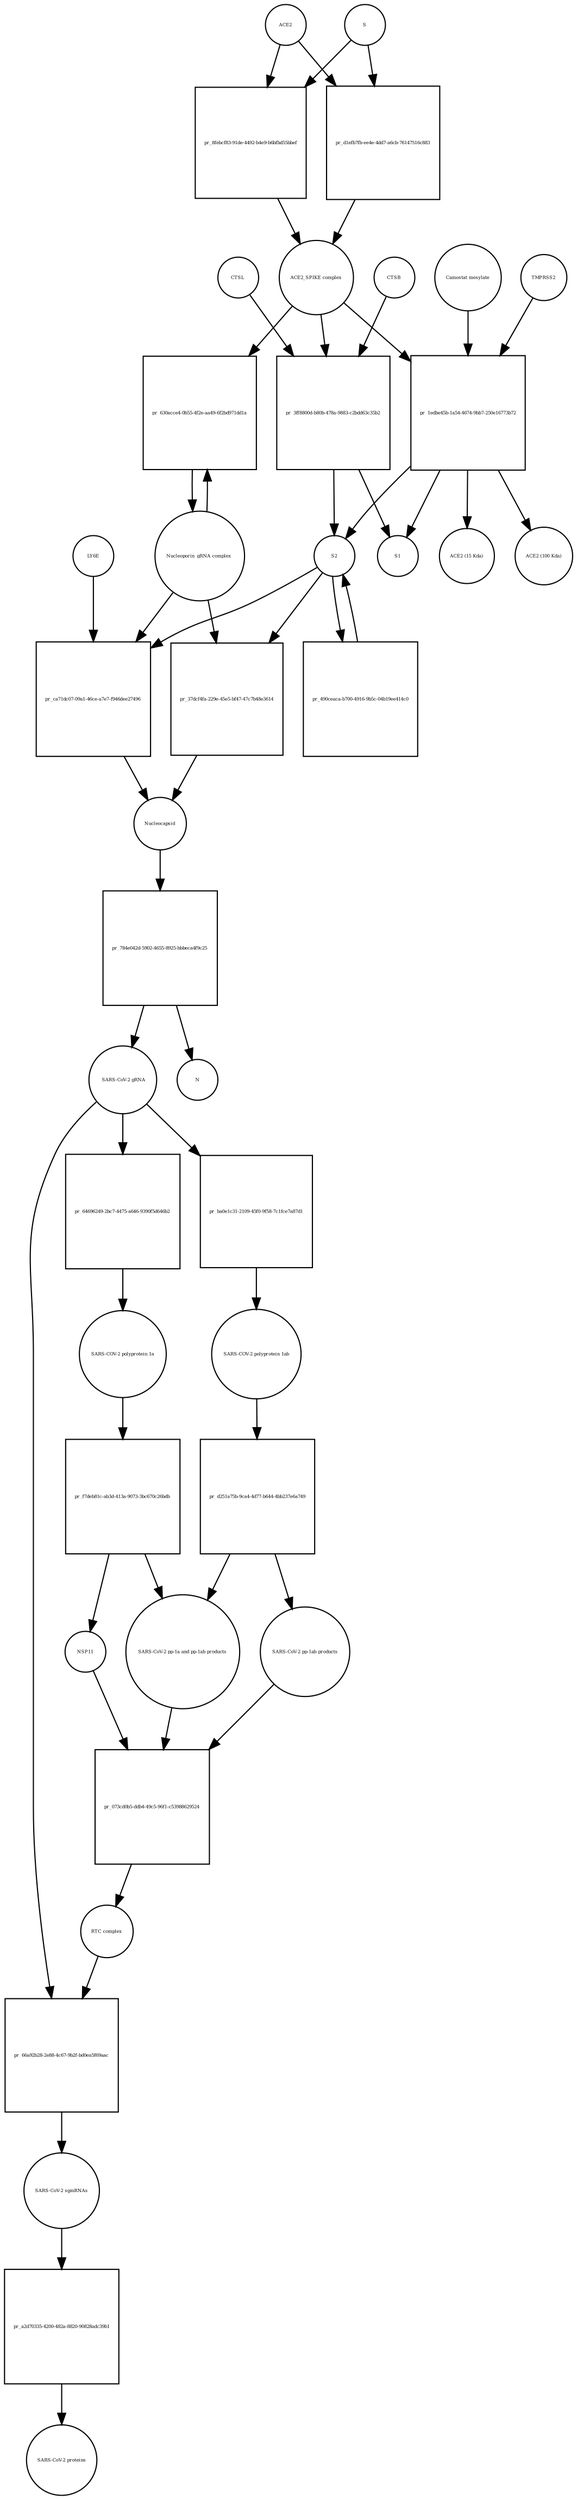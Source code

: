 strict digraph  {
ACE2 [annotation="", bipartite=0, cls=macromolecule, fontsize=4, label=ACE2, shape=circle];
"pr_8febcf83-91de-4492-b4e9-b6bfbd55bbef" [annotation="", bipartite=1, cls=process, fontsize=4, label="pr_8febcf83-91de-4492-b4e9-b6bfbd55bbef", shape=square];
"ACE2_SPIKE complex" [annotation="", bipartite=0, cls=complex, fontsize=4, label="ACE2_SPIKE complex", shape=circle];
S [annotation="", bipartite=0, cls="macromolecule multimer", fontsize=4, label=S, shape=circle];
"Nucleoporin_gRNA complex " [annotation="", bipartite=0, cls=complex, fontsize=4, label="Nucleoporin_gRNA complex ", shape=circle];
"pr_630acce4-0b55-4f2e-aa49-6f2bd971dd1a" [annotation="", bipartite=1, cls=process, fontsize=4, label="pr_630acce4-0b55-4f2e-aa49-6f2bd971dd1a", shape=square];
"pr_3ff8800d-b80b-478a-9883-c2bdd63c35b2" [annotation="", bipartite=1, cls=process, fontsize=4, label="pr_3ff8800d-b80b-478a-9883-c2bdd63c35b2", shape=square];
S2 [annotation="", bipartite=0, cls=macromolecule, fontsize=4, label=S2, shape=circle];
CTSB [annotation="", bipartite=0, cls=macromolecule, fontsize=4, label=CTSB, shape=circle];
CTSL [annotation="", bipartite=0, cls=macromolecule, fontsize=4, label=CTSL, shape=circle];
S1 [annotation="", bipartite=0, cls=macromolecule, fontsize=4, label=S1, shape=circle];
"pr_1edbe45b-1a54-4674-9bb7-250e16773b72" [annotation="", bipartite=1, cls=process, fontsize=4, label="pr_1edbe45b-1a54-4674-9bb7-250e16773b72", shape=square];
TMPRSS2 [annotation="", bipartite=0, cls=macromolecule, fontsize=4, label=TMPRSS2, shape=circle];
"Camostat mesylate" [annotation="urn_miriam_pubchem.compound_2536", bipartite=0, cls="simple chemical", fontsize=4, label="Camostat mesylate", shape=circle];
"ACE2 (15 Kda)" [annotation="", bipartite=0, cls=macromolecule, fontsize=4, label="ACE2 (15 Kda)", shape=circle];
"ACE2 (100 Kda)" [annotation="", bipartite=0, cls=macromolecule, fontsize=4, label="ACE2 (100 Kda)", shape=circle];
"pr_d1efb7fb-ee4e-4dd7-a6cb-76147516c883" [annotation="", bipartite=1, cls=process, fontsize=4, label="pr_d1efb7fb-ee4e-4dd7-a6cb-76147516c883", shape=square];
"pr_ca71dc07-09a1-46ce-a7e7-f946dee27496" [annotation="", bipartite=1, cls=process, fontsize=4, label="pr_ca71dc07-09a1-46ce-a7e7-f946dee27496", shape=square];
Nucleocapsid [annotation="", bipartite=0, cls=complex, fontsize=4, label=Nucleocapsid, shape=circle];
LY6E [annotation="", bipartite=0, cls=macromolecule, fontsize=4, label=LY6E, shape=circle];
"pr_490ceaca-b700-4916-9b5c-04b19ee414c0" [annotation="", bipartite=1, cls=process, fontsize=4, label="pr_490ceaca-b700-4916-9b5c-04b19ee414c0", shape=square];
"pr_37dcf4fa-229e-45e5-bf47-47c7b48e3614" [annotation="", bipartite=1, cls=process, fontsize=4, label="pr_37dcf4fa-229e-45e5-bf47-47c7b48e3614", shape=square];
" SARS-CoV-2 gRNA" [annotation="", bipartite=0, cls="nucleic acid feature", fontsize=4, label=" SARS-CoV-2 gRNA", shape=circle];
"pr_ba0e1c31-2109-45f0-9f58-7c1fce7a87d1" [annotation="", bipartite=1, cls=process, fontsize=4, label="pr_ba0e1c31-2109-45f0-9f58-7c1fce7a87d1", shape=square];
"SARS-COV-2 polyprotein 1ab" [annotation="", bipartite=0, cls=macromolecule, fontsize=4, label="SARS-COV-2 polyprotein 1ab", shape=circle];
"pr_784e042d-5902-4655-8925-bbbeca4f9c25" [annotation="", bipartite=1, cls=process, fontsize=4, label="pr_784e042d-5902-4655-8925-bbbeca4f9c25", shape=square];
N [annotation="", bipartite=0, cls=macromolecule, fontsize=4, label=N, shape=circle];
"pr_66a92b28-2e88-4c67-9b2f-bd0ea5f69aac" [annotation="", bipartite=1, cls=process, fontsize=4, label="pr_66a92b28-2e88-4c67-9b2f-bd0ea5f69aac", shape=square];
"SARS-CoV-2 sgmRNAs" [annotation="", bipartite=0, cls=complex, fontsize=4, label="SARS-CoV-2 sgmRNAs", shape=circle];
"RTC complex" [annotation="", bipartite=0, cls=complex, fontsize=4, label="RTC complex", shape=circle];
"pr_a2d70335-4200-482a-8820-90828adc39b1" [annotation="", bipartite=1, cls=process, fontsize=4, label="pr_a2d70335-4200-482a-8820-90828adc39b1", shape=square];
"SARS-CoV-2 proteins" [annotation="", bipartite=0, cls=complex, fontsize=4, label="SARS-CoV-2 proteins", shape=circle];
"pr_d251a75b-9ca4-4d77-b644-4bb237e6a749" [annotation="", bipartite=1, cls=process, fontsize=4, label="pr_d251a75b-9ca4-4d77-b644-4bb237e6a749", shape=square];
"SARS-CoV-2 pp-1ab products" [annotation="", bipartite=0, cls=complex, fontsize=4, label="SARS-CoV-2 pp-1ab products", shape=circle];
"SARS-CoV-2 pp-1a and pp-1ab products" [annotation="", bipartite=0, cls=complex, fontsize=4, label="SARS-CoV-2 pp-1a and pp-1ab products", shape=circle];
"pr_073cd0b5-ddb4-49c5-96f1-c53988629524" [annotation="", bipartite=1, cls=process, fontsize=4, label="pr_073cd0b5-ddb4-49c5-96f1-c53988629524", shape=square];
NSP11 [annotation="", bipartite=0, cls=macromolecule, fontsize=4, label=NSP11, shape=circle];
"SARS-COV-2 polyprotein 1a" [annotation="", bipartite=0, cls=macromolecule, fontsize=4, label="SARS-COV-2 polyprotein 1a", shape=circle];
"pr_f7deb81c-ab3d-413a-9073-3bc670c26bdb" [annotation="", bipartite=1, cls=process, fontsize=4, label="pr_f7deb81c-ab3d-413a-9073-3bc670c26bdb", shape=square];
"pr_64696249-2bc7-4475-a646-9390f5d646b2" [annotation="", bipartite=1, cls=process, fontsize=4, label="pr_64696249-2bc7-4475-a646-9390f5d646b2", shape=square];
ACE2 -> "pr_8febcf83-91de-4492-b4e9-b6bfbd55bbef"  [annotation="", interaction_type=consumption];
ACE2 -> "pr_d1efb7fb-ee4e-4dd7-a6cb-76147516c883"  [annotation="", interaction_type=consumption];
"pr_8febcf83-91de-4492-b4e9-b6bfbd55bbef" -> "ACE2_SPIKE complex"  [annotation="", interaction_type=production];
"ACE2_SPIKE complex" -> "pr_630acce4-0b55-4f2e-aa49-6f2bd971dd1a"  [annotation="urn_miriam_pubmed_32142651|urn_miriam_pubmed_32094589", interaction_type=stimulation];
"ACE2_SPIKE complex" -> "pr_3ff8800d-b80b-478a-9883-c2bdd63c35b2"  [annotation="", interaction_type=consumption];
"ACE2_SPIKE complex" -> "pr_1edbe45b-1a54-4674-9bb7-250e16773b72"  [annotation="", interaction_type=consumption];
S -> "pr_8febcf83-91de-4492-b4e9-b6bfbd55bbef"  [annotation="", interaction_type=consumption];
S -> "pr_d1efb7fb-ee4e-4dd7-a6cb-76147516c883"  [annotation="", interaction_type=consumption];
"Nucleoporin_gRNA complex " -> "pr_630acce4-0b55-4f2e-aa49-6f2bd971dd1a"  [annotation="", interaction_type=consumption];
"Nucleoporin_gRNA complex " -> "pr_ca71dc07-09a1-46ce-a7e7-f946dee27496"  [annotation="", interaction_type=consumption];
"Nucleoporin_gRNA complex " -> "pr_37dcf4fa-229e-45e5-bf47-47c7b48e3614"  [annotation="", interaction_type=consumption];
"pr_630acce4-0b55-4f2e-aa49-6f2bd971dd1a" -> "Nucleoporin_gRNA complex "  [annotation="", interaction_type=production];
"pr_3ff8800d-b80b-478a-9883-c2bdd63c35b2" -> S2  [annotation="", interaction_type=production];
"pr_3ff8800d-b80b-478a-9883-c2bdd63c35b2" -> S1  [annotation="", interaction_type=production];
S2 -> "pr_ca71dc07-09a1-46ce-a7e7-f946dee27496"  [annotation="urn_miriam_doi_10.1101%2F2020.03.05.979260|urn_miriam_doi_10.1101%2F2020.04.02.021469", interaction_type=stimulation];
S2 -> "pr_490ceaca-b700-4916-9b5c-04b19ee414c0"  [annotation="", interaction_type=consumption];
S2 -> "pr_37dcf4fa-229e-45e5-bf47-47c7b48e3614"  [annotation="", interaction_type=stimulation];
CTSB -> "pr_3ff8800d-b80b-478a-9883-c2bdd63c35b2"  [annotation=urn_miriam_pubmed_32142651, interaction_type=catalysis];
CTSL -> "pr_3ff8800d-b80b-478a-9883-c2bdd63c35b2"  [annotation=urn_miriam_pubmed_32142651, interaction_type=catalysis];
"pr_1edbe45b-1a54-4674-9bb7-250e16773b72" -> S2  [annotation="", interaction_type=production];
"pr_1edbe45b-1a54-4674-9bb7-250e16773b72" -> S1  [annotation="", interaction_type=production];
"pr_1edbe45b-1a54-4674-9bb7-250e16773b72" -> "ACE2 (15 Kda)"  [annotation="", interaction_type=production];
"pr_1edbe45b-1a54-4674-9bb7-250e16773b72" -> "ACE2 (100 Kda)"  [annotation="", interaction_type=production];
TMPRSS2 -> "pr_1edbe45b-1a54-4674-9bb7-250e16773b72"  [annotation="urn_miriam_pubmed_32142651|urn_miriam_pubmed_32094589|urn_miriam_pubmed_24227843", interaction_type=catalysis];
"Camostat mesylate" -> "pr_1edbe45b-1a54-4674-9bb7-250e16773b72"  [annotation="urn_miriam_pubmed_32142651|urn_miriam_pubmed_32094589|urn_miriam_pubmed_24227843", interaction_type=inhibition];
"pr_d1efb7fb-ee4e-4dd7-a6cb-76147516c883" -> "ACE2_SPIKE complex"  [annotation="", interaction_type=production];
"pr_ca71dc07-09a1-46ce-a7e7-f946dee27496" -> Nucleocapsid  [annotation="", interaction_type=production];
Nucleocapsid -> "pr_784e042d-5902-4655-8925-bbbeca4f9c25"  [annotation="", interaction_type=consumption];
LY6E -> "pr_ca71dc07-09a1-46ce-a7e7-f946dee27496"  [annotation="urn_miriam_doi_10.1101%2F2020.03.05.979260|urn_miriam_doi_10.1101%2F2020.04.02.021469", interaction_type=inhibition];
"pr_490ceaca-b700-4916-9b5c-04b19ee414c0" -> S2  [annotation="", interaction_type=production];
"pr_37dcf4fa-229e-45e5-bf47-47c7b48e3614" -> Nucleocapsid  [annotation="", interaction_type=production];
" SARS-CoV-2 gRNA" -> "pr_ba0e1c31-2109-45f0-9f58-7c1fce7a87d1"  [annotation="", interaction_type=consumption];
" SARS-CoV-2 gRNA" -> "pr_66a92b28-2e88-4c67-9b2f-bd0ea5f69aac"  [annotation="", interaction_type=consumption];
" SARS-CoV-2 gRNA" -> "pr_64696249-2bc7-4475-a646-9390f5d646b2"  [annotation="", interaction_type=consumption];
"pr_ba0e1c31-2109-45f0-9f58-7c1fce7a87d1" -> "SARS-COV-2 polyprotein 1ab"  [annotation="", interaction_type=production];
"SARS-COV-2 polyprotein 1ab" -> "pr_d251a75b-9ca4-4d77-b644-4bb237e6a749"  [annotation=urn_miriam_pubmed_31226023, interaction_type=catalysis];
"pr_784e042d-5902-4655-8925-bbbeca4f9c25" -> " SARS-CoV-2 gRNA"  [annotation="", interaction_type=production];
"pr_784e042d-5902-4655-8925-bbbeca4f9c25" -> N  [annotation="", interaction_type=production];
"pr_66a92b28-2e88-4c67-9b2f-bd0ea5f69aac" -> "SARS-CoV-2 sgmRNAs"  [annotation="", interaction_type=production];
"SARS-CoV-2 sgmRNAs" -> "pr_a2d70335-4200-482a-8820-90828adc39b1"  [annotation="", interaction_type=consumption];
"RTC complex" -> "pr_66a92b28-2e88-4c67-9b2f-bd0ea5f69aac"  [annotation=urn_miriam_pubmed_31226023, interaction_type="necessary stimulation"];
"pr_a2d70335-4200-482a-8820-90828adc39b1" -> "SARS-CoV-2 proteins"  [annotation="", interaction_type=production];
"pr_d251a75b-9ca4-4d77-b644-4bb237e6a749" -> "SARS-CoV-2 pp-1ab products"  [annotation="", interaction_type=production];
"pr_d251a75b-9ca4-4d77-b644-4bb237e6a749" -> "SARS-CoV-2 pp-1a and pp-1ab products"  [annotation="", interaction_type=production];
"SARS-CoV-2 pp-1ab products" -> "pr_073cd0b5-ddb4-49c5-96f1-c53988629524"  [annotation="", interaction_type=consumption];
"SARS-CoV-2 pp-1a and pp-1ab products" -> "pr_073cd0b5-ddb4-49c5-96f1-c53988629524"  [annotation="", interaction_type=consumption];
"pr_073cd0b5-ddb4-49c5-96f1-c53988629524" -> "RTC complex"  [annotation="", interaction_type=production];
NSP11 -> "pr_073cd0b5-ddb4-49c5-96f1-c53988629524"  [annotation="", interaction_type=consumption];
"SARS-COV-2 polyprotein 1a" -> "pr_f7deb81c-ab3d-413a-9073-3bc670c26bdb"  [annotation=urn_miriam_pubmed_31226023, interaction_type=catalysis];
"pr_f7deb81c-ab3d-413a-9073-3bc670c26bdb" -> NSP11  [annotation="", interaction_type=production];
"pr_f7deb81c-ab3d-413a-9073-3bc670c26bdb" -> "SARS-CoV-2 pp-1a and pp-1ab products"  [annotation="", interaction_type=production];
"pr_64696249-2bc7-4475-a646-9390f5d646b2" -> "SARS-COV-2 polyprotein 1a"  [annotation="", interaction_type=production];
}
